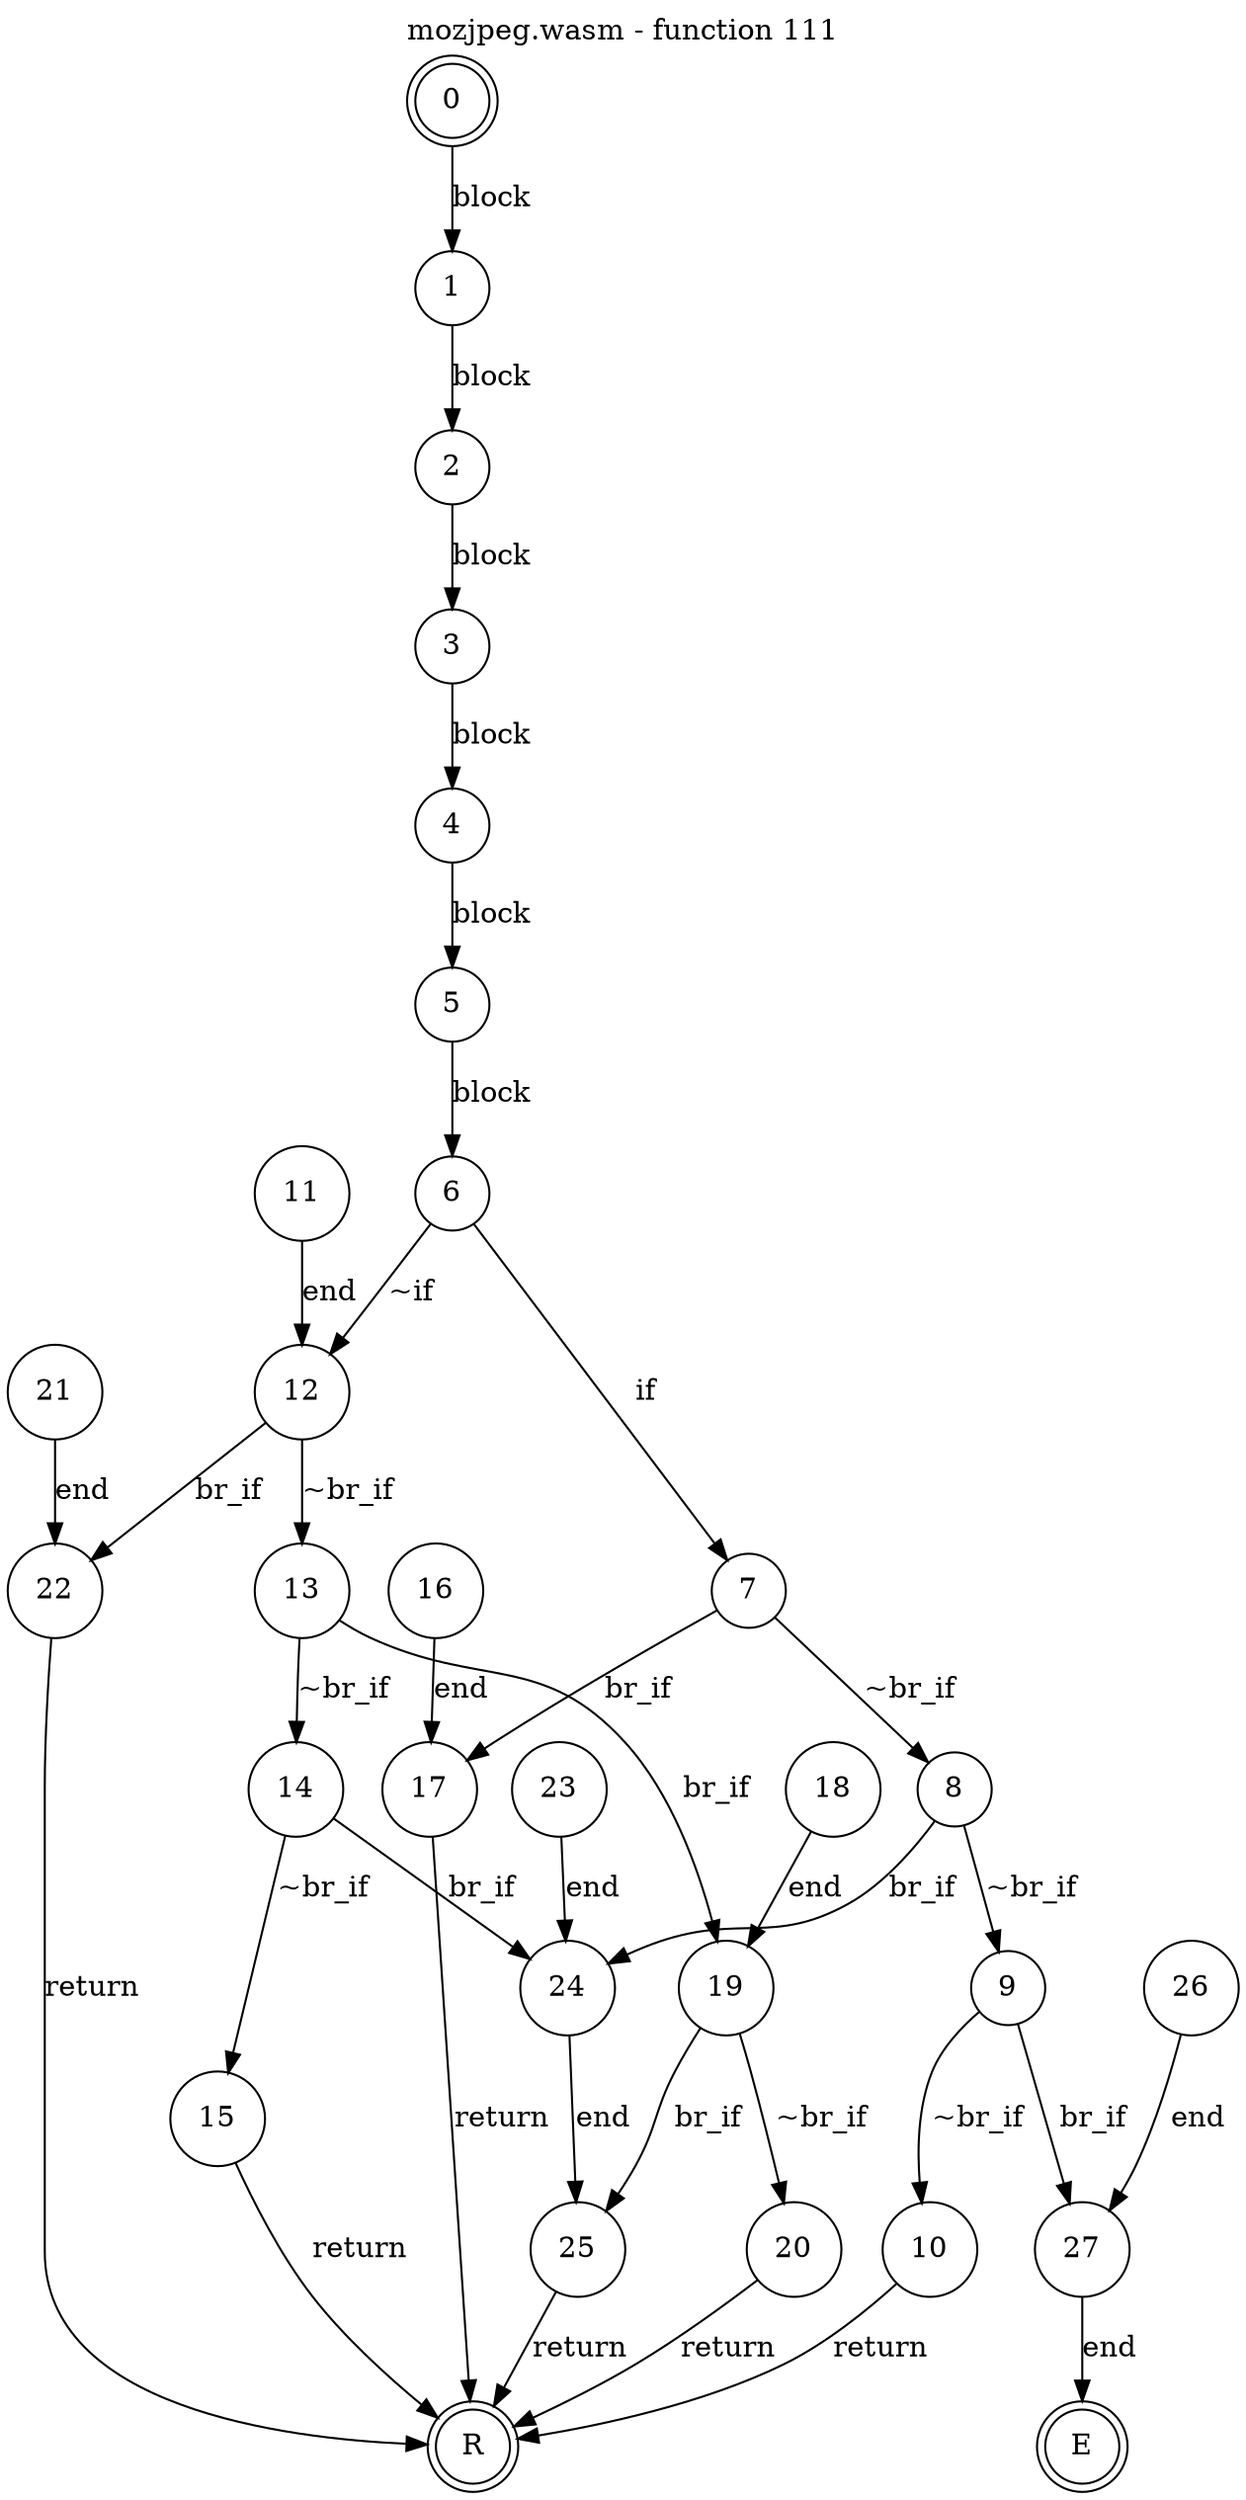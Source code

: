 digraph finite_state_machine {
    label = "mozjpeg.wasm - function 111"
    labelloc =  t
    labelfontsize = 16
    labelfontcolor = black
    labelfontname = "Helvetica"
    node [shape = doublecircle]; 0 E R ;
    node [shape = circle];
    0 -> 1[label="block"];
    1 -> 2[label="block"];
    2 -> 3[label="block"];
    3 -> 4[label="block"];
    4 -> 5[label="block"];
    5 -> 6[label="block"];
    6 -> 7[label="if"];
    6 -> 12[label="~if"];
    7 -> 8[label="~br_if"];
    7 -> 17[label="br_if"];
    8 -> 9[label="~br_if"];
    8 -> 24[label="br_if"];
    9 -> 10[label="~br_if"];
    9 -> 27[label="br_if"];
    10 -> R[label="return"];
    11 -> 12[label="end"];
    12 -> 13[label="~br_if"];
    12 -> 22[label="br_if"];
    13 -> 14[label="~br_if"];
    13 -> 19[label="br_if"];
    14 -> 15[label="~br_if"];
    14 -> 24[label="br_if"];
    15 -> R[label="return"];
    16 -> 17[label="end"];
    17 -> R[label="return"];
    18 -> 19[label="end"];
    19 -> 20[label="~br_if"];
    19 -> 25[label="br_if"];
    20 -> R[label="return"];
    21 -> 22[label="end"];
    22 -> R[label="return"];
    23 -> 24[label="end"];
    24 -> 25[label="end"];
    25 -> R[label="return"];
    26 -> 27[label="end"];
    27 -> E[label="end"];
}
